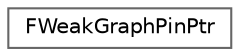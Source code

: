 digraph "Graphical Class Hierarchy"
{
 // INTERACTIVE_SVG=YES
 // LATEX_PDF_SIZE
  bgcolor="transparent";
  edge [fontname=Helvetica,fontsize=10,labelfontname=Helvetica,labelfontsize=10];
  node [fontname=Helvetica,fontsize=10,shape=box,height=0.2,width=0.4];
  rankdir="LR";
  Node0 [id="Node000000",label="FWeakGraphPinPtr",height=0.2,width=0.4,color="grey40", fillcolor="white", style="filled",URL="$df/dd8/structFWeakGraphPinPtr.html",tooltip="A weak reference to a UEdGraphPin object that can remain valid through pin connection state changes t..."];
}
